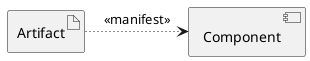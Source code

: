 @startuml

artifact Artifact
component Component

Artifact -[dotted]r-> Component : <<manifest>>

@enduml